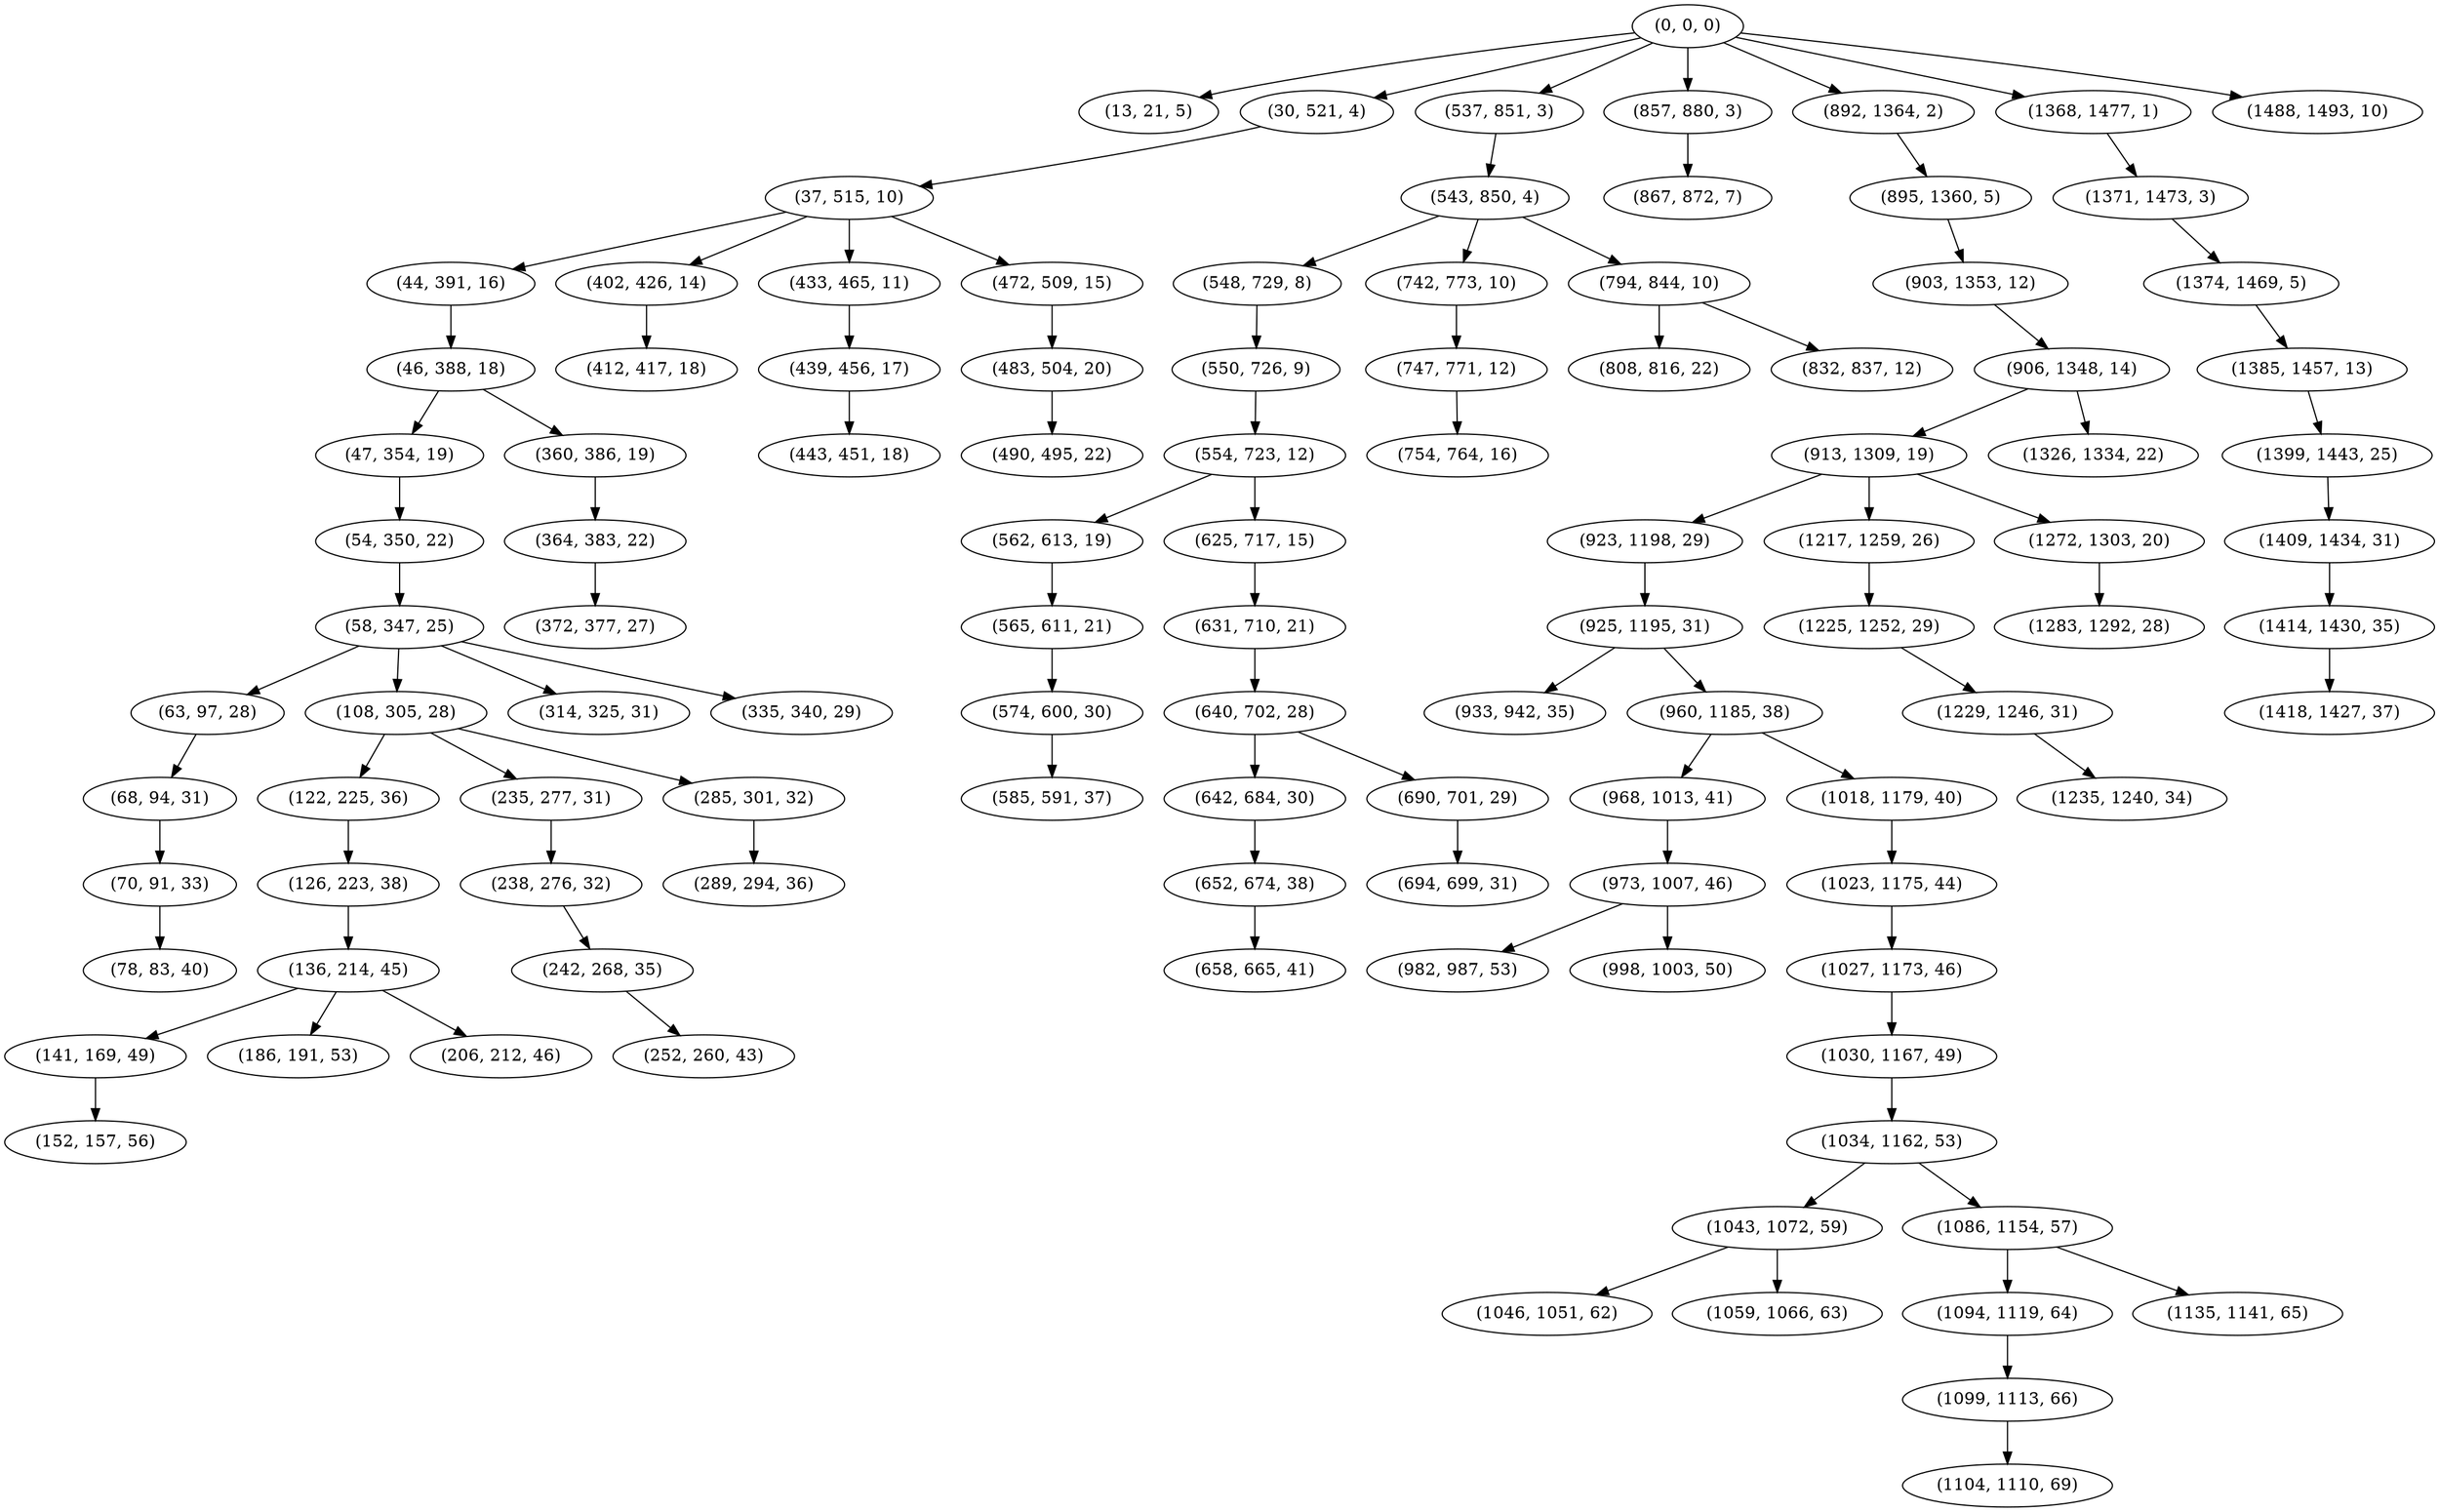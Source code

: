 digraph tree {
    "(0, 0, 0)";
    "(13, 21, 5)";
    "(30, 521, 4)";
    "(37, 515, 10)";
    "(44, 391, 16)";
    "(46, 388, 18)";
    "(47, 354, 19)";
    "(54, 350, 22)";
    "(58, 347, 25)";
    "(63, 97, 28)";
    "(68, 94, 31)";
    "(70, 91, 33)";
    "(78, 83, 40)";
    "(108, 305, 28)";
    "(122, 225, 36)";
    "(126, 223, 38)";
    "(136, 214, 45)";
    "(141, 169, 49)";
    "(152, 157, 56)";
    "(186, 191, 53)";
    "(206, 212, 46)";
    "(235, 277, 31)";
    "(238, 276, 32)";
    "(242, 268, 35)";
    "(252, 260, 43)";
    "(285, 301, 32)";
    "(289, 294, 36)";
    "(314, 325, 31)";
    "(335, 340, 29)";
    "(360, 386, 19)";
    "(364, 383, 22)";
    "(372, 377, 27)";
    "(402, 426, 14)";
    "(412, 417, 18)";
    "(433, 465, 11)";
    "(439, 456, 17)";
    "(443, 451, 18)";
    "(472, 509, 15)";
    "(483, 504, 20)";
    "(490, 495, 22)";
    "(537, 851, 3)";
    "(543, 850, 4)";
    "(548, 729, 8)";
    "(550, 726, 9)";
    "(554, 723, 12)";
    "(562, 613, 19)";
    "(565, 611, 21)";
    "(574, 600, 30)";
    "(585, 591, 37)";
    "(625, 717, 15)";
    "(631, 710, 21)";
    "(640, 702, 28)";
    "(642, 684, 30)";
    "(652, 674, 38)";
    "(658, 665, 41)";
    "(690, 701, 29)";
    "(694, 699, 31)";
    "(742, 773, 10)";
    "(747, 771, 12)";
    "(754, 764, 16)";
    "(794, 844, 10)";
    "(808, 816, 22)";
    "(832, 837, 12)";
    "(857, 880, 3)";
    "(867, 872, 7)";
    "(892, 1364, 2)";
    "(895, 1360, 5)";
    "(903, 1353, 12)";
    "(906, 1348, 14)";
    "(913, 1309, 19)";
    "(923, 1198, 29)";
    "(925, 1195, 31)";
    "(933, 942, 35)";
    "(960, 1185, 38)";
    "(968, 1013, 41)";
    "(973, 1007, 46)";
    "(982, 987, 53)";
    "(998, 1003, 50)";
    "(1018, 1179, 40)";
    "(1023, 1175, 44)";
    "(1027, 1173, 46)";
    "(1030, 1167, 49)";
    "(1034, 1162, 53)";
    "(1043, 1072, 59)";
    "(1046, 1051, 62)";
    "(1059, 1066, 63)";
    "(1086, 1154, 57)";
    "(1094, 1119, 64)";
    "(1099, 1113, 66)";
    "(1104, 1110, 69)";
    "(1135, 1141, 65)";
    "(1217, 1259, 26)";
    "(1225, 1252, 29)";
    "(1229, 1246, 31)";
    "(1235, 1240, 34)";
    "(1272, 1303, 20)";
    "(1283, 1292, 28)";
    "(1326, 1334, 22)";
    "(1368, 1477, 1)";
    "(1371, 1473, 3)";
    "(1374, 1469, 5)";
    "(1385, 1457, 13)";
    "(1399, 1443, 25)";
    "(1409, 1434, 31)";
    "(1414, 1430, 35)";
    "(1418, 1427, 37)";
    "(1488, 1493, 10)";
    "(0, 0, 0)" -> "(13, 21, 5)";
    "(0, 0, 0)" -> "(30, 521, 4)";
    "(0, 0, 0)" -> "(537, 851, 3)";
    "(0, 0, 0)" -> "(857, 880, 3)";
    "(0, 0, 0)" -> "(892, 1364, 2)";
    "(0, 0, 0)" -> "(1368, 1477, 1)";
    "(0, 0, 0)" -> "(1488, 1493, 10)";
    "(30, 521, 4)" -> "(37, 515, 10)";
    "(37, 515, 10)" -> "(44, 391, 16)";
    "(37, 515, 10)" -> "(402, 426, 14)";
    "(37, 515, 10)" -> "(433, 465, 11)";
    "(37, 515, 10)" -> "(472, 509, 15)";
    "(44, 391, 16)" -> "(46, 388, 18)";
    "(46, 388, 18)" -> "(47, 354, 19)";
    "(46, 388, 18)" -> "(360, 386, 19)";
    "(47, 354, 19)" -> "(54, 350, 22)";
    "(54, 350, 22)" -> "(58, 347, 25)";
    "(58, 347, 25)" -> "(63, 97, 28)";
    "(58, 347, 25)" -> "(108, 305, 28)";
    "(58, 347, 25)" -> "(314, 325, 31)";
    "(58, 347, 25)" -> "(335, 340, 29)";
    "(63, 97, 28)" -> "(68, 94, 31)";
    "(68, 94, 31)" -> "(70, 91, 33)";
    "(70, 91, 33)" -> "(78, 83, 40)";
    "(108, 305, 28)" -> "(122, 225, 36)";
    "(108, 305, 28)" -> "(235, 277, 31)";
    "(108, 305, 28)" -> "(285, 301, 32)";
    "(122, 225, 36)" -> "(126, 223, 38)";
    "(126, 223, 38)" -> "(136, 214, 45)";
    "(136, 214, 45)" -> "(141, 169, 49)";
    "(136, 214, 45)" -> "(186, 191, 53)";
    "(136, 214, 45)" -> "(206, 212, 46)";
    "(141, 169, 49)" -> "(152, 157, 56)";
    "(235, 277, 31)" -> "(238, 276, 32)";
    "(238, 276, 32)" -> "(242, 268, 35)";
    "(242, 268, 35)" -> "(252, 260, 43)";
    "(285, 301, 32)" -> "(289, 294, 36)";
    "(360, 386, 19)" -> "(364, 383, 22)";
    "(364, 383, 22)" -> "(372, 377, 27)";
    "(402, 426, 14)" -> "(412, 417, 18)";
    "(433, 465, 11)" -> "(439, 456, 17)";
    "(439, 456, 17)" -> "(443, 451, 18)";
    "(472, 509, 15)" -> "(483, 504, 20)";
    "(483, 504, 20)" -> "(490, 495, 22)";
    "(537, 851, 3)" -> "(543, 850, 4)";
    "(543, 850, 4)" -> "(548, 729, 8)";
    "(543, 850, 4)" -> "(742, 773, 10)";
    "(543, 850, 4)" -> "(794, 844, 10)";
    "(548, 729, 8)" -> "(550, 726, 9)";
    "(550, 726, 9)" -> "(554, 723, 12)";
    "(554, 723, 12)" -> "(562, 613, 19)";
    "(554, 723, 12)" -> "(625, 717, 15)";
    "(562, 613, 19)" -> "(565, 611, 21)";
    "(565, 611, 21)" -> "(574, 600, 30)";
    "(574, 600, 30)" -> "(585, 591, 37)";
    "(625, 717, 15)" -> "(631, 710, 21)";
    "(631, 710, 21)" -> "(640, 702, 28)";
    "(640, 702, 28)" -> "(642, 684, 30)";
    "(640, 702, 28)" -> "(690, 701, 29)";
    "(642, 684, 30)" -> "(652, 674, 38)";
    "(652, 674, 38)" -> "(658, 665, 41)";
    "(690, 701, 29)" -> "(694, 699, 31)";
    "(742, 773, 10)" -> "(747, 771, 12)";
    "(747, 771, 12)" -> "(754, 764, 16)";
    "(794, 844, 10)" -> "(808, 816, 22)";
    "(794, 844, 10)" -> "(832, 837, 12)";
    "(857, 880, 3)" -> "(867, 872, 7)";
    "(892, 1364, 2)" -> "(895, 1360, 5)";
    "(895, 1360, 5)" -> "(903, 1353, 12)";
    "(903, 1353, 12)" -> "(906, 1348, 14)";
    "(906, 1348, 14)" -> "(913, 1309, 19)";
    "(906, 1348, 14)" -> "(1326, 1334, 22)";
    "(913, 1309, 19)" -> "(923, 1198, 29)";
    "(913, 1309, 19)" -> "(1217, 1259, 26)";
    "(913, 1309, 19)" -> "(1272, 1303, 20)";
    "(923, 1198, 29)" -> "(925, 1195, 31)";
    "(925, 1195, 31)" -> "(933, 942, 35)";
    "(925, 1195, 31)" -> "(960, 1185, 38)";
    "(960, 1185, 38)" -> "(968, 1013, 41)";
    "(960, 1185, 38)" -> "(1018, 1179, 40)";
    "(968, 1013, 41)" -> "(973, 1007, 46)";
    "(973, 1007, 46)" -> "(982, 987, 53)";
    "(973, 1007, 46)" -> "(998, 1003, 50)";
    "(1018, 1179, 40)" -> "(1023, 1175, 44)";
    "(1023, 1175, 44)" -> "(1027, 1173, 46)";
    "(1027, 1173, 46)" -> "(1030, 1167, 49)";
    "(1030, 1167, 49)" -> "(1034, 1162, 53)";
    "(1034, 1162, 53)" -> "(1043, 1072, 59)";
    "(1034, 1162, 53)" -> "(1086, 1154, 57)";
    "(1043, 1072, 59)" -> "(1046, 1051, 62)";
    "(1043, 1072, 59)" -> "(1059, 1066, 63)";
    "(1086, 1154, 57)" -> "(1094, 1119, 64)";
    "(1086, 1154, 57)" -> "(1135, 1141, 65)";
    "(1094, 1119, 64)" -> "(1099, 1113, 66)";
    "(1099, 1113, 66)" -> "(1104, 1110, 69)";
    "(1217, 1259, 26)" -> "(1225, 1252, 29)";
    "(1225, 1252, 29)" -> "(1229, 1246, 31)";
    "(1229, 1246, 31)" -> "(1235, 1240, 34)";
    "(1272, 1303, 20)" -> "(1283, 1292, 28)";
    "(1368, 1477, 1)" -> "(1371, 1473, 3)";
    "(1371, 1473, 3)" -> "(1374, 1469, 5)";
    "(1374, 1469, 5)" -> "(1385, 1457, 13)";
    "(1385, 1457, 13)" -> "(1399, 1443, 25)";
    "(1399, 1443, 25)" -> "(1409, 1434, 31)";
    "(1409, 1434, 31)" -> "(1414, 1430, 35)";
    "(1414, 1430, 35)" -> "(1418, 1427, 37)";
}
